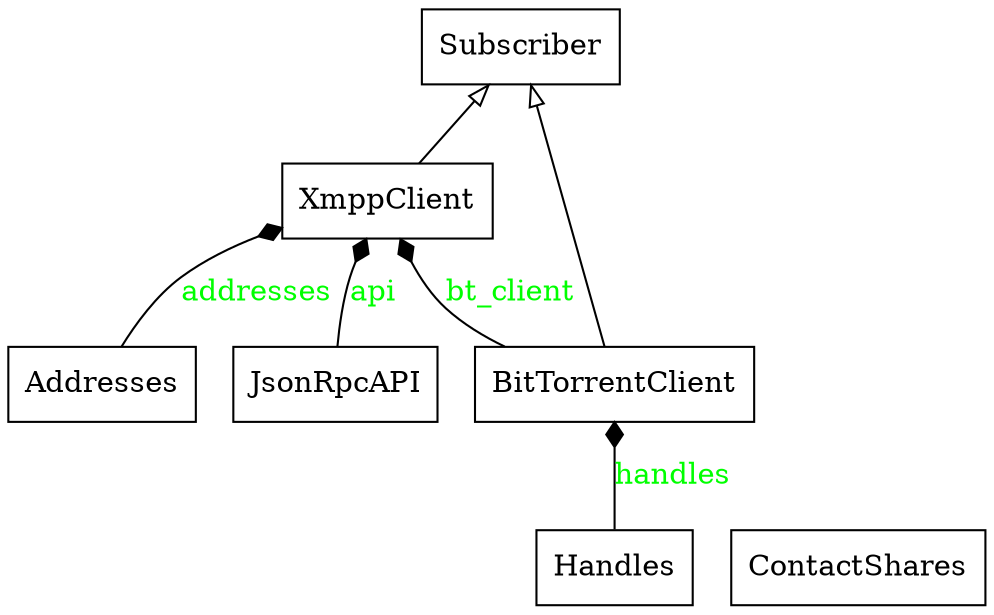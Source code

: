 digraph "classes_bitween_small" {
charset="utf-8"
rankdir=BT
"1" [label="Addresses", shape="record"];
"2" [label="BitTorrentClient", shape="record"];
"3" [label="ContactShares", shape="record"];
"4" [label="Handles", shape="record"];
"5" [label="JsonRpcAPI", shape="record"];
"8" [label="Subscriber", shape="record"];
"11" [label="XmppClient", shape="record"];
"2" -> "8" [arrowhead="empty", arrowtail="none"];
"11" -> "8" [arrowhead="empty", arrowtail="none"];
"1" -> "11" [arrowhead="diamond", arrowtail="none", fontcolor="green", label="addresses", style="solid"];
"2" -> "11" [arrowhead="diamond", arrowtail="none", fontcolor="green", label="bt_client", style="solid"];
"4" -> "2" [arrowhead="diamond", arrowtail="none", fontcolor="green", label="handles", style="solid"];
"5" -> "11" [arrowhead="diamond", arrowtail="none", fontcolor="green", label="api", style="solid"];
}
